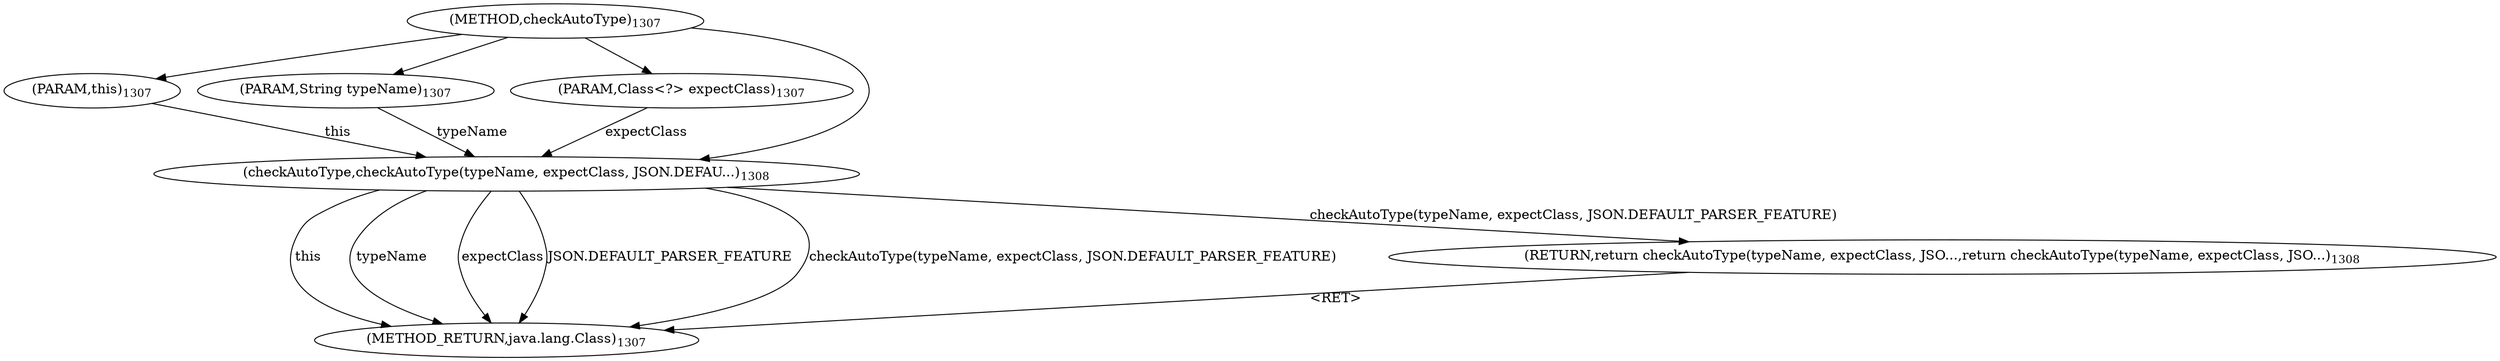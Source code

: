 digraph "checkAutoType" {  
"3869" [label = <(METHOD,checkAutoType)<SUB>1307</SUB>> ]
"3882" [label = <(METHOD_RETURN,java.lang.Class)<SUB>1307</SUB>> ]
"98" [label = <(PARAM,this)<SUB>1307</SUB>> ]
"3870" [label = <(PARAM,String typeName)<SUB>1307</SUB>> ]
"3871" [label = <(PARAM,Class&lt;?&gt; expectClass)<SUB>1307</SUB>> ]
"3873" [label = <(RETURN,return checkAutoType(typeName, expectClass, JSO...,return checkAutoType(typeName, expectClass, JSO...)<SUB>1308</SUB>> ]
"3874" [label = <(checkAutoType,checkAutoType(typeName, expectClass, JSON.DEFAU...)<SUB>1308</SUB>> ]
"3874" [label = <(checkAutoType,checkAutoType(typeName, expectClass, JSON.DEFAU...)<SUB>1308</SUB>> ]
"3874" [label = <(checkAutoType,checkAutoType(typeName, expectClass, JSON.DEFAU...)<SUB>1308</SUB>> ]
"3874" [label = <(checkAutoType,checkAutoType(typeName, expectClass, JSON.DEFAU...)<SUB>1308</SUB>> ]
"3874" [label = <(checkAutoType,checkAutoType(typeName, expectClass, JSON.DEFAU...)<SUB>1308</SUB>> ]
  "3873" -> "3882"  [ label = "&lt;RET&gt;"] 
  "3874" -> "3882"  [ label = "this"] 
  "3874" -> "3882"  [ label = "typeName"] 
  "3874" -> "3882"  [ label = "expectClass"] 
  "3874" -> "3882"  [ label = "JSON.DEFAULT_PARSER_FEATURE"] 
  "3874" -> "3882"  [ label = "checkAutoType(typeName, expectClass, JSON.DEFAULT_PARSER_FEATURE)"] 
  "3869" -> "98" 
  "3869" -> "3870" 
  "3869" -> "3871" 
  "3874" -> "3873"  [ label = "checkAutoType(typeName, expectClass, JSON.DEFAULT_PARSER_FEATURE)"] 
  "98" -> "3874"  [ label = "this"] 
  "3869" -> "3874" 
  "3870" -> "3874"  [ label = "typeName"] 
  "3871" -> "3874"  [ label = "expectClass"] 
}
